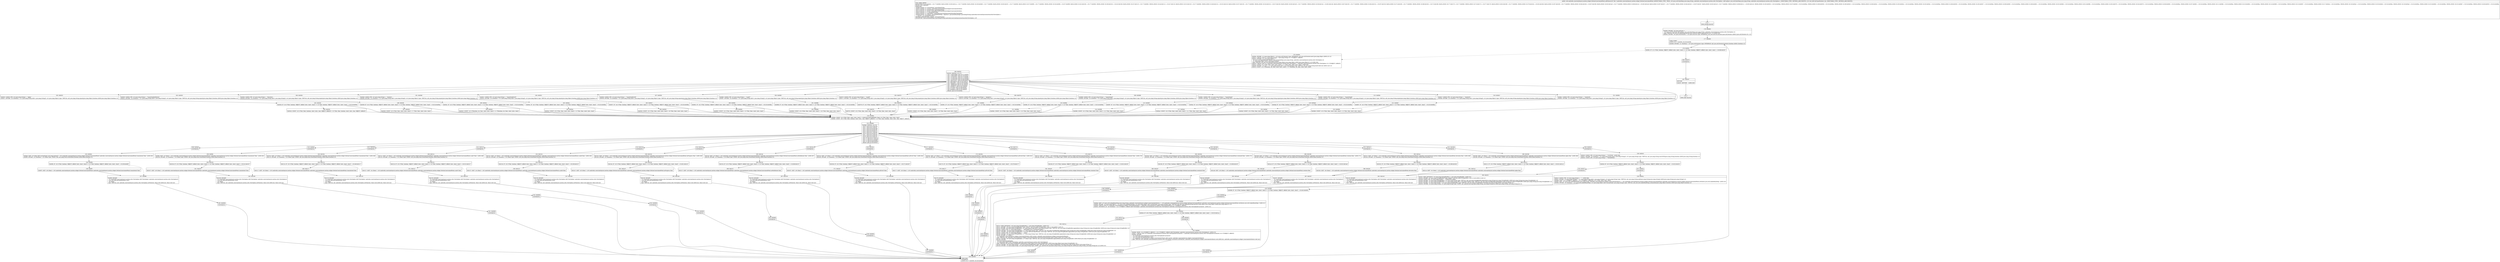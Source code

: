 digraph "CFG forandroidx.constraintlayout.motion.widget.MotionConstrainedPoint.addValues(Ljava\/util\/HashMap;I)V" {
Node_174 [shape=record,label="{174\:\ ?|MTH_ENTER_BLOCK\l}"];
Node_176 [shape=record,label="{176\:\ 0x0000|0x0000: INVOKE  (r0 I:java.util.Set) = \l  (r9 I:java.util.HashMap A[D('splines' java.util.HashMap\<java.lang.String, androidx.constraintlayout.motion.utils.ViewSpline\>)])\l type: VIRTUAL call: java.util.HashMap.keySet():java.util.Set A[MD:():java.util.Set\<K\> (c)] (LINE:259)\l0x0004: INVOKE  (r0 I:java.util.Iterator) = (r0 I:java.util.Set) type: INTERFACE call: java.util.Set.iterator():java.util.Iterator A[MD:():java.util.Iterator\<E\> (c)]\l}"];
Node_177 [shape=record,label="{177\:\ 0x0008|LOOP_START\lLOOP:0: B:177:0x0008\-\>B:329:0x0008\l|0x0008: INVOKE  (r1 I:boolean) = (r0 I:java.util.Iterator) type: INTERFACE call: java.util.Iterator.hasNext():boolean A[MD:():boolean (c)]\l}"];
Node_178 [shape=record,label="{178\:\ 0x000c|0x000c: IF  (r1 I:??[int, boolean, OBJECT, ARRAY, byte, short, char]) == (0 ??[int, boolean, OBJECT, ARRAY, byte, short, char])  \-\> B:308:0x0207 \l}"];
Node_179 [shape=record,label="{179\:\ 0x000e|0x000e: INVOKE  (r1 I:java.lang.Object) = (r0 I:java.util.Iterator) type: INTERFACE call: java.util.Iterator.next():java.lang.Object A[MD:():E (c)]\l0x0012: CHECK_CAST (r1 I:java.lang.String) = (java.lang.String) (r1 I:??[OBJECT, ARRAY]) \l0x0014: INVOKE  (r2 I:java.lang.Object) = \l  (r9 I:java.util.HashMap A[D('splines' java.util.HashMap\<java.lang.String, androidx.constraintlayout.motion.utils.ViewSpline\>)])\l  (r1 I:java.lang.Object A[D('s' java.lang.String)])\l type: VIRTUAL call: java.util.HashMap.get(java.lang.Object):java.lang.Object A[MD:(java.lang.Object):V (c)] (LINE:260)\l0x0018: CHECK_CAST (r2 I:androidx.constraintlayout.motion.utils.ViewSpline) = (androidx.constraintlayout.motion.utils.ViewSpline) (r2 I:??[OBJECT, ARRAY]) \l0x001a: CONST  (r3 I:??[int, float, short, byte, char]) = (\-1 ??[int, float, short, byte, char])  (LINE:264)\l0x001b: INVOKE  (r4 I:int) = (r1 I:java.lang.String A[D('s' java.lang.String)]) type: VIRTUAL call: java.lang.String.hashCode():int A[MD:():int (c)]\l0x001f: CONST  (r5 I:??[boolean, int, float, short, byte, char]) = (1 ??[boolean, int, float, short, byte, char]) \l}"];
Node_180 [shape=record,label="{180\:\ 0x0020|0x0020: SWITCH  (r4 I:??)\l case \-1249320806: goto B:221:0x00b1\l case \-1249320805: goto B:218:0x00a7\l case \-1225497657: goto B:215:0x009c\l case \-1225497656: goto B:212:0x0091\l case \-1225497655: goto B:209:0x0086\l case \-1001078227: goto B:206:0x007b\l case \-908189618: goto B:203:0x0070\l case \-908189617: goto B:200:0x0065\l case \-760884510: goto B:197:0x005b\l case \-760884509: goto B:194:0x0051\l case \-40300674: goto B:191:0x0046\l case \-4379043: goto B:188:0x003b\l case 37232917: goto B:185:0x0030\l case 92909918: goto B:182:0x0025\l default: goto B:224:0x00ba \l}"];
Node_182 [shape=record,label="{182\:\ 0x0025|0x0025: CONST_STR  (r4 I:java.lang.String) =  \"alpha\" \l0x0027: INVOKE  (r4 I:boolean) = (r1 I:java.lang.String A[D('s' java.lang.String)]), (r4 I:java.lang.Object) type: VIRTUAL call: java.lang.String.equals(java.lang.Object):boolean A[MD:(java.lang.Object):boolean (c)]\l}"];
Node_183 [shape=record,label="{183\:\ 0x002b|0x002b: IF  (r4 I:??[int, boolean, OBJECT, ARRAY, byte, short, char]) == (0 ??[int, boolean, OBJECT, ARRAY, byte, short, char])  \-\> B:224:0x00ba \l}"];
Node_184 [shape=record,label="{184\:\ 0x002d|0x002d: CONST  (r3 I:??[int, float, boolean, short, byte, char, OBJECT, ARRAY]) = (0 ??[int, float, boolean, short, byte, char, OBJECT, ARRAY]) \l}"];
Node_185 [shape=record,label="{185\:\ 0x0030|0x0030: CONST_STR  (r4 I:java.lang.String) =  \"transitionPathRotate\" \l0x0032: INVOKE  (r4 I:boolean) = (r1 I:java.lang.String A[D('s' java.lang.String)]), (r4 I:java.lang.Object) type: VIRTUAL call: java.lang.String.equals(java.lang.Object):boolean A[MD:(java.lang.Object):boolean (c)]\l}"];
Node_186 [shape=record,label="{186\:\ 0x0036|0x0036: IF  (r4 I:??[int, boolean, OBJECT, ARRAY, byte, short, char]) == (0 ??[int, boolean, OBJECT, ARRAY, byte, short, char])  \-\> B:224:0x00ba \l}"];
Node_187 [shape=record,label="{187\:\ 0x0038|0x0038: CONST  (r3 I:??[int, float, short, byte, char]) = (7 ??[int, float, short, byte, char]) \l}"];
Node_188 [shape=record,label="{188\:\ 0x003b|0x003b: CONST_STR  (r4 I:java.lang.String) =  \"elevation\" \l0x003d: INVOKE  (r4 I:boolean) = (r1 I:java.lang.String A[D('s' java.lang.String)]), (r4 I:java.lang.Object) type: VIRTUAL call: java.lang.String.equals(java.lang.Object):boolean A[MD:(java.lang.Object):boolean (c)]\l}"];
Node_189 [shape=record,label="{189\:\ 0x0041|0x0041: IF  (r4 I:??[int, boolean, OBJECT, ARRAY, byte, short, char]) == (0 ??[int, boolean, OBJECT, ARRAY, byte, short, char])  \-\> B:224:0x00ba \l}"];
Node_190 [shape=record,label="{190\:\ 0x0043|0x0043: CONST  (r3 I:??[boolean, int, float, short, byte, char]) = (1 ??[boolean, int, float, short, byte, char]) \l}"];
Node_191 [shape=record,label="{191\:\ 0x0046|0x0046: CONST_STR  (r4 I:java.lang.String) =  \"rotation\" \l0x0048: INVOKE  (r4 I:boolean) = (r1 I:java.lang.String A[D('s' java.lang.String)]), (r4 I:java.lang.Object) type: VIRTUAL call: java.lang.String.equals(java.lang.Object):boolean A[MD:(java.lang.Object):boolean (c)]\l}"];
Node_192 [shape=record,label="{192\:\ 0x004c|0x004c: IF  (r4 I:??[int, boolean, OBJECT, ARRAY, byte, short, char]) == (0 ??[int, boolean, OBJECT, ARRAY, byte, short, char])  \-\> B:224:0x00ba \l}"];
Node_193 [shape=record,label="{193\:\ 0x004e|0x004e: CONST  (r3 I:??[int, float, short, byte, char]) = (2 ??[int, float, short, byte, char]) \l}"];
Node_194 [shape=record,label="{194\:\ 0x0051|0x0051: CONST_STR  (r4 I:java.lang.String) =  \"transformPivotY\" \l0x0053: INVOKE  (r4 I:boolean) = (r1 I:java.lang.String A[D('s' java.lang.String)]), (r4 I:java.lang.Object) type: VIRTUAL call: java.lang.String.equals(java.lang.Object):boolean A[MD:(java.lang.Object):boolean (c)]\l}"];
Node_195 [shape=record,label="{195\:\ 0x0057|0x0057: IF  (r4 I:??[int, boolean, OBJECT, ARRAY, byte, short, char]) == (0 ??[int, boolean, OBJECT, ARRAY, byte, short, char])  \-\> B:224:0x00ba \l}"];
Node_196 [shape=record,label="{196\:\ 0x0059|0x0059: CONST  (r3 I:??[int, float, short, byte, char]) = (6 ??[int, float, short, byte, char]) \l}"];
Node_197 [shape=record,label="{197\:\ 0x005b|0x005b: CONST_STR  (r4 I:java.lang.String) =  \"transformPivotX\" \l0x005d: INVOKE  (r4 I:boolean) = (r1 I:java.lang.String A[D('s' java.lang.String)]), (r4 I:java.lang.Object) type: VIRTUAL call: java.lang.String.equals(java.lang.Object):boolean A[MD:(java.lang.Object):boolean (c)]\l}"];
Node_198 [shape=record,label="{198\:\ 0x0061|0x0061: IF  (r4 I:??[int, boolean, OBJECT, ARRAY, byte, short, char]) == (0 ??[int, boolean, OBJECT, ARRAY, byte, short, char])  \-\> B:224:0x00ba \l}"];
Node_199 [shape=record,label="{199\:\ 0x0063|0x0063: CONST  (r3 I:??[int, float, short, byte, char]) = (5 ??[int, float, short, byte, char]) \l}"];
Node_200 [shape=record,label="{200\:\ 0x0065|0x0065: CONST_STR  (r4 I:java.lang.String) =  \"scaleY\" \l0x0067: INVOKE  (r4 I:boolean) = (r1 I:java.lang.String A[D('s' java.lang.String)]), (r4 I:java.lang.Object) type: VIRTUAL call: java.lang.String.equals(java.lang.Object):boolean A[MD:(java.lang.Object):boolean (c)]\l}"];
Node_201 [shape=record,label="{201\:\ 0x006b|0x006b: IF  (r4 I:??[int, boolean, OBJECT, ARRAY, byte, short, char]) == (0 ??[int, boolean, OBJECT, ARRAY, byte, short, char])  \-\> B:224:0x00ba \l}"];
Node_202 [shape=record,label="{202\:\ 0x006d|0x006d: CONST  (r3 I:??[int, float, short, byte, char]) = (10 ??[int, float, short, byte, char]) \l}"];
Node_203 [shape=record,label="{203\:\ 0x0070|0x0070: CONST_STR  (r4 I:java.lang.String) =  \"scaleX\" \l0x0072: INVOKE  (r4 I:boolean) = (r1 I:java.lang.String A[D('s' java.lang.String)]), (r4 I:java.lang.Object) type: VIRTUAL call: java.lang.String.equals(java.lang.Object):boolean A[MD:(java.lang.Object):boolean (c)]\l}"];
Node_204 [shape=record,label="{204\:\ 0x0076|0x0076: IF  (r4 I:??[int, boolean, OBJECT, ARRAY, byte, short, char]) == (0 ??[int, boolean, OBJECT, ARRAY, byte, short, char])  \-\> B:224:0x00ba \l}"];
Node_205 [shape=record,label="{205\:\ 0x0078|0x0078: CONST  (r3 I:??[int, float, short, byte, char]) = (9 ??[int, float, short, byte, char]) \l}"];
Node_206 [shape=record,label="{206\:\ 0x007b|0x007b: CONST_STR  (r4 I:java.lang.String) =  \"progress\" \l0x007d: INVOKE  (r4 I:boolean) = (r1 I:java.lang.String A[D('s' java.lang.String)]), (r4 I:java.lang.Object) type: VIRTUAL call: java.lang.String.equals(java.lang.Object):boolean A[MD:(java.lang.Object):boolean (c)]\l}"];
Node_207 [shape=record,label="{207\:\ 0x0081|0x0081: IF  (r4 I:??[int, boolean, OBJECT, ARRAY, byte, short, char]) == (0 ??[int, boolean, OBJECT, ARRAY, byte, short, char])  \-\> B:224:0x00ba \l}"];
Node_208 [shape=record,label="{208\:\ 0x0083|0x0083: CONST  (r3 I:??[int, float, short, byte, char]) = (8 ??[int, float, short, byte, char]) \l}"];
Node_209 [shape=record,label="{209\:\ 0x0086|0x0086: CONST_STR  (r4 I:java.lang.String) =  \"translationZ\" \l0x0088: INVOKE  (r4 I:boolean) = (r1 I:java.lang.String A[D('s' java.lang.String)]), (r4 I:java.lang.Object) type: VIRTUAL call: java.lang.String.equals(java.lang.Object):boolean A[MD:(java.lang.Object):boolean (c)]\l}"];
Node_210 [shape=record,label="{210\:\ 0x008c|0x008c: IF  (r4 I:??[int, boolean, OBJECT, ARRAY, byte, short, char]) == (0 ??[int, boolean, OBJECT, ARRAY, byte, short, char])  \-\> B:224:0x00ba \l}"];
Node_211 [shape=record,label="{211\:\ 0x008e|0x008e: CONST  (r3 I:??[int, float, short, byte, char]) = (13 ??[int, float, short, byte, char]) \l}"];
Node_212 [shape=record,label="{212\:\ 0x0091|0x0091: CONST_STR  (r4 I:java.lang.String) =  \"translationY\" \l0x0093: INVOKE  (r4 I:boolean) = (r1 I:java.lang.String A[D('s' java.lang.String)]), (r4 I:java.lang.Object) type: VIRTUAL call: java.lang.String.equals(java.lang.Object):boolean A[MD:(java.lang.Object):boolean (c)]\l}"];
Node_213 [shape=record,label="{213\:\ 0x0097|0x0097: IF  (r4 I:??[int, boolean, OBJECT, ARRAY, byte, short, char]) == (0 ??[int, boolean, OBJECT, ARRAY, byte, short, char])  \-\> B:224:0x00ba \l}"];
Node_214 [shape=record,label="{214\:\ 0x0099|0x0099: CONST  (r3 I:??[int, float, short, byte, char]) = (12 ??[int, float, short, byte, char]) \l}"];
Node_215 [shape=record,label="{215\:\ 0x009c|0x009c: CONST_STR  (r4 I:java.lang.String) =  \"translationX\" \l0x009e: INVOKE  (r4 I:boolean) = (r1 I:java.lang.String A[D('s' java.lang.String)]), (r4 I:java.lang.Object) type: VIRTUAL call: java.lang.String.equals(java.lang.Object):boolean A[MD:(java.lang.Object):boolean (c)]\l}"];
Node_216 [shape=record,label="{216\:\ 0x00a2|0x00a2: IF  (r4 I:??[int, boolean, OBJECT, ARRAY, byte, short, char]) == (0 ??[int, boolean, OBJECT, ARRAY, byte, short, char])  \-\> B:224:0x00ba \l}"];
Node_217 [shape=record,label="{217\:\ 0x00a4|0x00a4: CONST  (r3 I:??[int, float, short, byte, char]) = (11 ??[int, float, short, byte, char]) \l}"];
Node_218 [shape=record,label="{218\:\ 0x00a7|0x00a7: CONST_STR  (r4 I:java.lang.String) =  \"rotationY\" \l0x00a9: INVOKE  (r4 I:boolean) = (r1 I:java.lang.String A[D('s' java.lang.String)]), (r4 I:java.lang.Object) type: VIRTUAL call: java.lang.String.equals(java.lang.Object):boolean A[MD:(java.lang.Object):boolean (c)]\l}"];
Node_219 [shape=record,label="{219\:\ 0x00ad|0x00ad: IF  (r4 I:??[int, boolean, OBJECT, ARRAY, byte, short, char]) == (0 ??[int, boolean, OBJECT, ARRAY, byte, short, char])  \-\> B:224:0x00ba \l}"];
Node_220 [shape=record,label="{220\:\ 0x00af|0x00af: CONST  (r3 I:??[int, float, short, byte, char]) = (4 ??[int, float, short, byte, char]) \l}"];
Node_221 [shape=record,label="{221\:\ 0x00b1|0x00b1: CONST_STR  (r4 I:java.lang.String) =  \"rotationX\" \l0x00b3: INVOKE  (r4 I:boolean) = (r1 I:java.lang.String A[D('s' java.lang.String)]), (r4 I:java.lang.Object) type: VIRTUAL call: java.lang.String.equals(java.lang.Object):boolean A[MD:(java.lang.Object):boolean (c)]\l}"];
Node_222 [shape=record,label="{222\:\ 0x00b7|0x00b7: IF  (r4 I:??[int, boolean, OBJECT, ARRAY, byte, short, char]) == (0 ??[int, boolean, OBJECT, ARRAY, byte, short, char])  \-\> B:224:0x00ba \l}"];
Node_223 [shape=record,label="{223\:\ 0x00b9|0x00b9: CONST  (r3 I:??[int, float, short, byte, char]) = (3 ??[int, float, short, byte, char]) \l}"];
Node_224 [shape=record,label="{224\:\ 0x00ba|0x00ba: CONST  (r4 I:??[int, float, short, byte, char]) = (1065353216(0x3f800000, float:1.0) ??[int, float, short, byte, char]) \l0x00bc: CONST  (r6 I:??[int, float, boolean, short, byte, char, OBJECT, ARRAY]) = (0 ??[int, float, boolean, short, byte, char, OBJECT, ARRAY]) \l}"];
Node_225 [shape=record,label="{225\:\ 0x00bd|0x00bd: SWITCH  (r3 I:??)\l case 0: goto B:322:0x01bb\l case 1: goto B:321:0x01ac\l case 2: goto B:320:0x019d\l case 3: goto B:319:0x018e\l case 4: goto B:318:0x017e\l case 5: goto B:317:0x016e\l case 6: goto B:316:0x015e\l case 7: goto B:315:0x014e\l case 8: goto B:314:0x013e\l case 9: goto B:313:0x012e\l case 10: goto B:312:0x011e\l case 11: goto B:311:0x010e\l case 12: goto B:310:0x00fe\l case 13: goto B:309:0x00ee\l default: goto B:328:0x00c0 \l}"];
Node_309 [shape=record,label="{309\:\ 0x00ee|SYNTHETIC\l}"];
Node_233 [shape=record,label="{233\:\ 0x00ee|0x00ee: IGET  (r3 I:float A[D('customName' java.lang.String)]) = (r8 I:androidx.constraintlayout.motion.widget.MotionConstrainedPoint) androidx.constraintlayout.motion.widget.MotionConstrainedPoint.translationZ float  (LINE:305)\l0x00f0: INVOKE  (r3 I:boolean) = (r3 I:float) type: STATIC call: java.lang.Float.isNaN(float):boolean A[MD:(float):boolean (c)]\l}"];
Node_234 [shape=record,label="{234\:\ 0x00f4|0x00f4: IF  (r3 I:??[int, boolean, OBJECT, ARRAY, byte, short, char]) == (0 ??[int, boolean, OBJECT, ARRAY, byte, short, char])  \-\> B:236:0x00f7 \l}"];
Node_236 [shape=record,label="{236\:\ 0x00f7|0x00f7: IGET  (r6 I:float) = (r8 I:androidx.constraintlayout.motion.widget.MotionConstrainedPoint) androidx.constraintlayout.motion.widget.MotionConstrainedPoint.translationZ float \l}"];
Node_237 [shape=record,label="{237\:\ 0x00f9|0x00f9: INVOKE  \l  (r2 I:androidx.constraintlayout.motion.utils.ViewSpline A[D('ViewSpline' androidx.constraintlayout.motion.utils.ViewSpline)])\l  (r10 I:int A[D('mFramePosition' int)])\l  (r6 I:float)\l type: VIRTUAL call: androidx.constraintlayout.motion.utils.ViewSpline.setPoint(int, float):void A[MD:(int, float):void (m)]\l}"];
Node_330 [shape=record,label="{330\:\ 0x0008|SYNTHETIC\l}"];
Node_329 [shape=record,label="{329\:\ 0x0008|LOOP_END\lSYNTHETIC\lLOOP:0: B:177:0x0008\-\>B:329:0x0008\l}"];
Node_310 [shape=record,label="{310\:\ 0x00fe|SYNTHETIC\l}"];
Node_238 [shape=record,label="{238\:\ 0x00fe|0x00fe: IGET  (r3 I:float) = (r8 I:androidx.constraintlayout.motion.widget.MotionConstrainedPoint) androidx.constraintlayout.motion.widget.MotionConstrainedPoint.translationY float  (LINE:302)\l0x0100: INVOKE  (r3 I:boolean) = (r3 I:float) type: STATIC call: java.lang.Float.isNaN(float):boolean A[MD:(float):boolean (c)]\l}"];
Node_239 [shape=record,label="{239\:\ 0x0104|0x0104: IF  (r3 I:??[int, boolean, OBJECT, ARRAY, byte, short, char]) == (0 ??[int, boolean, OBJECT, ARRAY, byte, short, char])  \-\> B:241:0x0107 \l}"];
Node_241 [shape=record,label="{241\:\ 0x0107|0x0107: IGET  (r6 I:float) = (r8 I:androidx.constraintlayout.motion.widget.MotionConstrainedPoint) androidx.constraintlayout.motion.widget.MotionConstrainedPoint.translationY float \l}"];
Node_242 [shape=record,label="{242\:\ 0x0109|0x0109: INVOKE  \l  (r2 I:androidx.constraintlayout.motion.utils.ViewSpline A[D('ViewSpline' androidx.constraintlayout.motion.utils.ViewSpline)])\l  (r10 I:int A[D('mFramePosition' int)])\l  (r6 I:float)\l type: VIRTUAL call: androidx.constraintlayout.motion.utils.ViewSpline.setPoint(int, float):void A[MD:(int, float):void (m)]\l}"];
Node_331 [shape=record,label="{331\:\ 0x0008|SYNTHETIC\l}"];
Node_311 [shape=record,label="{311\:\ 0x010e|SYNTHETIC\l}"];
Node_243 [shape=record,label="{243\:\ 0x010e|0x010e: IGET  (r3 I:float) = (r8 I:androidx.constraintlayout.motion.widget.MotionConstrainedPoint) androidx.constraintlayout.motion.widget.MotionConstrainedPoint.translationX float  (LINE:299)\l0x0110: INVOKE  (r3 I:boolean) = (r3 I:float) type: STATIC call: java.lang.Float.isNaN(float):boolean A[MD:(float):boolean (c)]\l}"];
Node_244 [shape=record,label="{244\:\ 0x0114|0x0114: IF  (r3 I:??[int, boolean, OBJECT, ARRAY, byte, short, char]) == (0 ??[int, boolean, OBJECT, ARRAY, byte, short, char])  \-\> B:246:0x0117 \l}"];
Node_246 [shape=record,label="{246\:\ 0x0117|0x0117: IGET  (r6 I:float) = (r8 I:androidx.constraintlayout.motion.widget.MotionConstrainedPoint) androidx.constraintlayout.motion.widget.MotionConstrainedPoint.translationX float \l}"];
Node_247 [shape=record,label="{247\:\ 0x0119|0x0119: INVOKE  \l  (r2 I:androidx.constraintlayout.motion.utils.ViewSpline A[D('ViewSpline' androidx.constraintlayout.motion.utils.ViewSpline)])\l  (r10 I:int A[D('mFramePosition' int)])\l  (r6 I:float)\l type: VIRTUAL call: androidx.constraintlayout.motion.utils.ViewSpline.setPoint(int, float):void A[MD:(int, float):void (m)]\l}"];
Node_332 [shape=record,label="{332\:\ 0x0008|SYNTHETIC\l}"];
Node_312 [shape=record,label="{312\:\ 0x011e|SYNTHETIC\l}"];
Node_248 [shape=record,label="{248\:\ 0x011e|0x011e: IGET  (r3 I:float) = (r8 I:androidx.constraintlayout.motion.widget.MotionConstrainedPoint) androidx.constraintlayout.motion.widget.MotionConstrainedPoint.scaleY float  (LINE:296)\l0x0120: INVOKE  (r3 I:boolean) = (r3 I:float) type: STATIC call: java.lang.Float.isNaN(float):boolean A[MD:(float):boolean (c)]\l}"];
Node_249 [shape=record,label="{249\:\ 0x0124|0x0124: IF  (r3 I:??[int, boolean, OBJECT, ARRAY, byte, short, char]) == (0 ??[int, boolean, OBJECT, ARRAY, byte, short, char])  \-\> B:251:0x0127 \l}"];
Node_251 [shape=record,label="{251\:\ 0x0127|0x0127: IGET  (r4 I:float) = (r8 I:androidx.constraintlayout.motion.widget.MotionConstrainedPoint) androidx.constraintlayout.motion.widget.MotionConstrainedPoint.scaleY float \l}"];
Node_252 [shape=record,label="{252\:\ 0x0129|0x0129: INVOKE  \l  (r2 I:androidx.constraintlayout.motion.utils.ViewSpline A[D('ViewSpline' androidx.constraintlayout.motion.utils.ViewSpline)])\l  (r10 I:int A[D('mFramePosition' int)])\l  (r4 I:float)\l type: VIRTUAL call: androidx.constraintlayout.motion.utils.ViewSpline.setPoint(int, float):void A[MD:(int, float):void (m)]\l}"];
Node_333 [shape=record,label="{333\:\ 0x0008|SYNTHETIC\l}"];
Node_313 [shape=record,label="{313\:\ 0x012e|SYNTHETIC\l}"];
Node_253 [shape=record,label="{253\:\ 0x012e|0x012e: IGET  (r3 I:float) = (r8 I:androidx.constraintlayout.motion.widget.MotionConstrainedPoint) androidx.constraintlayout.motion.widget.MotionConstrainedPoint.scaleX float  (LINE:293)\l0x0130: INVOKE  (r3 I:boolean) = (r3 I:float) type: STATIC call: java.lang.Float.isNaN(float):boolean A[MD:(float):boolean (c)]\l}"];
Node_254 [shape=record,label="{254\:\ 0x0134|0x0134: IF  (r3 I:??[int, boolean, OBJECT, ARRAY, byte, short, char]) == (0 ??[int, boolean, OBJECT, ARRAY, byte, short, char])  \-\> B:256:0x0137 \l}"];
Node_256 [shape=record,label="{256\:\ 0x0137|0x0137: IGET  (r4 I:float) = (r8 I:androidx.constraintlayout.motion.widget.MotionConstrainedPoint) androidx.constraintlayout.motion.widget.MotionConstrainedPoint.scaleX float \l}"];
Node_257 [shape=record,label="{257\:\ 0x0139|0x0139: INVOKE  \l  (r2 I:androidx.constraintlayout.motion.utils.ViewSpline A[D('ViewSpline' androidx.constraintlayout.motion.utils.ViewSpline)])\l  (r10 I:int A[D('mFramePosition' int)])\l  (r4 I:float)\l type: VIRTUAL call: androidx.constraintlayout.motion.utils.ViewSpline.setPoint(int, float):void A[MD:(int, float):void (m)]\l}"];
Node_334 [shape=record,label="{334\:\ 0x0008|SYNTHETIC\l}"];
Node_314 [shape=record,label="{314\:\ 0x013e|SYNTHETIC\l}"];
Node_258 [shape=record,label="{258\:\ 0x013e|0x013e: IGET  (r3 I:float) = (r8 I:androidx.constraintlayout.motion.widget.MotionConstrainedPoint) androidx.constraintlayout.motion.widget.MotionConstrainedPoint.mProgress float  (LINE:290)\l0x0140: INVOKE  (r3 I:boolean) = (r3 I:float) type: STATIC call: java.lang.Float.isNaN(float):boolean A[MD:(float):boolean (c)]\l}"];
Node_259 [shape=record,label="{259\:\ 0x0144|0x0144: IF  (r3 I:??[int, boolean, OBJECT, ARRAY, byte, short, char]) == (0 ??[int, boolean, OBJECT, ARRAY, byte, short, char])  \-\> B:261:0x0147 \l}"];
Node_261 [shape=record,label="{261\:\ 0x0147|0x0147: IGET  (r6 I:float) = (r8 I:androidx.constraintlayout.motion.widget.MotionConstrainedPoint) androidx.constraintlayout.motion.widget.MotionConstrainedPoint.mProgress float \l}"];
Node_262 [shape=record,label="{262\:\ 0x0149|0x0149: INVOKE  \l  (r2 I:androidx.constraintlayout.motion.utils.ViewSpline A[D('ViewSpline' androidx.constraintlayout.motion.utils.ViewSpline)])\l  (r10 I:int A[D('mFramePosition' int)])\l  (r6 I:float)\l type: VIRTUAL call: androidx.constraintlayout.motion.utils.ViewSpline.setPoint(int, float):void A[MD:(int, float):void (m)]\l}"];
Node_335 [shape=record,label="{335\:\ 0x0008|SYNTHETIC\l}"];
Node_315 [shape=record,label="{315\:\ 0x014e|SYNTHETIC\l}"];
Node_263 [shape=record,label="{263\:\ 0x014e|0x014e: IGET  (r3 I:float) = (r8 I:androidx.constraintlayout.motion.widget.MotionConstrainedPoint) androidx.constraintlayout.motion.widget.MotionConstrainedPoint.mPathRotate float  (LINE:287)\l0x0150: INVOKE  (r3 I:boolean) = (r3 I:float) type: STATIC call: java.lang.Float.isNaN(float):boolean A[MD:(float):boolean (c)]\l}"];
Node_264 [shape=record,label="{264\:\ 0x0154|0x0154: IF  (r3 I:??[int, boolean, OBJECT, ARRAY, byte, short, char]) == (0 ??[int, boolean, OBJECT, ARRAY, byte, short, char])  \-\> B:266:0x0157 \l}"];
Node_266 [shape=record,label="{266\:\ 0x0157|0x0157: IGET  (r6 I:float) = (r8 I:androidx.constraintlayout.motion.widget.MotionConstrainedPoint) androidx.constraintlayout.motion.widget.MotionConstrainedPoint.mPathRotate float \l}"];
Node_267 [shape=record,label="{267\:\ 0x0159|0x0159: INVOKE  \l  (r2 I:androidx.constraintlayout.motion.utils.ViewSpline A[D('ViewSpline' androidx.constraintlayout.motion.utils.ViewSpline)])\l  (r10 I:int A[D('mFramePosition' int)])\l  (r6 I:float)\l type: VIRTUAL call: androidx.constraintlayout.motion.utils.ViewSpline.setPoint(int, float):void A[MD:(int, float):void (m)]\l}"];
Node_336 [shape=record,label="{336\:\ 0x0008|SYNTHETIC\l}"];
Node_316 [shape=record,label="{316\:\ 0x015e|SYNTHETIC\l}"];
Node_268 [shape=record,label="{268\:\ 0x015e|0x015e: IGET  (r3 I:float) = (r8 I:androidx.constraintlayout.motion.widget.MotionConstrainedPoint) androidx.constraintlayout.motion.widget.MotionConstrainedPoint.mPivotY float  (LINE:284)\l0x0160: INVOKE  (r3 I:boolean) = (r3 I:float) type: STATIC call: java.lang.Float.isNaN(float):boolean A[MD:(float):boolean (c)]\l}"];
Node_269 [shape=record,label="{269\:\ 0x0164|0x0164: IF  (r3 I:??[int, boolean, OBJECT, ARRAY, byte, short, char]) == (0 ??[int, boolean, OBJECT, ARRAY, byte, short, char])  \-\> B:271:0x0167 \l}"];
Node_271 [shape=record,label="{271\:\ 0x0167|0x0167: IGET  (r6 I:float) = (r8 I:androidx.constraintlayout.motion.widget.MotionConstrainedPoint) androidx.constraintlayout.motion.widget.MotionConstrainedPoint.mPivotY float \l}"];
Node_272 [shape=record,label="{272\:\ 0x0169|0x0169: INVOKE  \l  (r2 I:androidx.constraintlayout.motion.utils.ViewSpline A[D('ViewSpline' androidx.constraintlayout.motion.utils.ViewSpline)])\l  (r10 I:int A[D('mFramePosition' int)])\l  (r6 I:float)\l type: VIRTUAL call: androidx.constraintlayout.motion.utils.ViewSpline.setPoint(int, float):void A[MD:(int, float):void (m)]\l}"];
Node_337 [shape=record,label="{337\:\ 0x0008|SYNTHETIC\l}"];
Node_317 [shape=record,label="{317\:\ 0x016e|SYNTHETIC\l}"];
Node_273 [shape=record,label="{273\:\ 0x016e|0x016e: IGET  (r3 I:float) = (r8 I:androidx.constraintlayout.motion.widget.MotionConstrainedPoint) androidx.constraintlayout.motion.widget.MotionConstrainedPoint.mPivotX float  (LINE:281)\l0x0170: INVOKE  (r3 I:boolean) = (r3 I:float) type: STATIC call: java.lang.Float.isNaN(float):boolean A[MD:(float):boolean (c)]\l}"];
Node_274 [shape=record,label="{274\:\ 0x0174|0x0174: IF  (r3 I:??[int, boolean, OBJECT, ARRAY, byte, short, char]) == (0 ??[int, boolean, OBJECT, ARRAY, byte, short, char])  \-\> B:276:0x0177 \l}"];
Node_276 [shape=record,label="{276\:\ 0x0177|0x0177: IGET  (r6 I:float) = (r8 I:androidx.constraintlayout.motion.widget.MotionConstrainedPoint) androidx.constraintlayout.motion.widget.MotionConstrainedPoint.mPivotX float \l}"];
Node_277 [shape=record,label="{277\:\ 0x0179|0x0179: INVOKE  \l  (r2 I:androidx.constraintlayout.motion.utils.ViewSpline A[D('ViewSpline' androidx.constraintlayout.motion.utils.ViewSpline)])\l  (r10 I:int A[D('mFramePosition' int)])\l  (r6 I:float)\l type: VIRTUAL call: androidx.constraintlayout.motion.utils.ViewSpline.setPoint(int, float):void A[MD:(int, float):void (m)]\l}"];
Node_338 [shape=record,label="{338\:\ 0x0008|SYNTHETIC\l}"];
Node_318 [shape=record,label="{318\:\ 0x017e|SYNTHETIC\l}"];
Node_278 [shape=record,label="{278\:\ 0x017e|0x017e: IGET  (r3 I:float) = (r8 I:androidx.constraintlayout.motion.widget.MotionConstrainedPoint) androidx.constraintlayout.motion.widget.MotionConstrainedPoint.rotationY float  (LINE:278)\l0x0180: INVOKE  (r3 I:boolean) = (r3 I:float) type: STATIC call: java.lang.Float.isNaN(float):boolean A[MD:(float):boolean (c)]\l}"];
Node_279 [shape=record,label="{279\:\ 0x0184|0x0184: IF  (r3 I:??[int, boolean, OBJECT, ARRAY, byte, short, char]) == (0 ??[int, boolean, OBJECT, ARRAY, byte, short, char])  \-\> B:281:0x0187 \l}"];
Node_281 [shape=record,label="{281\:\ 0x0187|0x0187: IGET  (r6 I:float) = (r8 I:androidx.constraintlayout.motion.widget.MotionConstrainedPoint) androidx.constraintlayout.motion.widget.MotionConstrainedPoint.rotationY float \l}"];
Node_282 [shape=record,label="{282\:\ 0x0189|0x0189: INVOKE  \l  (r2 I:androidx.constraintlayout.motion.utils.ViewSpline A[D('ViewSpline' androidx.constraintlayout.motion.utils.ViewSpline)])\l  (r10 I:int A[D('mFramePosition' int)])\l  (r6 I:float)\l type: VIRTUAL call: androidx.constraintlayout.motion.utils.ViewSpline.setPoint(int, float):void A[MD:(int, float):void (m)]\l}"];
Node_339 [shape=record,label="{339\:\ 0x0008|SYNTHETIC\l}"];
Node_319 [shape=record,label="{319\:\ 0x018e|SYNTHETIC\l}"];
Node_283 [shape=record,label="{283\:\ 0x018e|0x018e: IGET  (r3 I:float) = (r8 I:androidx.constraintlayout.motion.widget.MotionConstrainedPoint) androidx.constraintlayout.motion.widget.MotionConstrainedPoint.rotationX float  (LINE:275)\l0x0190: INVOKE  (r3 I:boolean) = (r3 I:float) type: STATIC call: java.lang.Float.isNaN(float):boolean A[MD:(float):boolean (c)]\l}"];
Node_284 [shape=record,label="{284\:\ 0x0194|0x0194: IF  (r3 I:??[int, boolean, OBJECT, ARRAY, byte, short, char]) == (0 ??[int, boolean, OBJECT, ARRAY, byte, short, char])  \-\> B:286:0x0197 \l}"];
Node_286 [shape=record,label="{286\:\ 0x0197|0x0197: IGET  (r6 I:float) = (r8 I:androidx.constraintlayout.motion.widget.MotionConstrainedPoint) androidx.constraintlayout.motion.widget.MotionConstrainedPoint.rotationX float \l}"];
Node_287 [shape=record,label="{287\:\ 0x0199|0x0199: INVOKE  \l  (r2 I:androidx.constraintlayout.motion.utils.ViewSpline A[D('ViewSpline' androidx.constraintlayout.motion.utils.ViewSpline)])\l  (r10 I:int A[D('mFramePosition' int)])\l  (r6 I:float)\l type: VIRTUAL call: androidx.constraintlayout.motion.utils.ViewSpline.setPoint(int, float):void A[MD:(int, float):void (m)]\l}"];
Node_340 [shape=record,label="{340\:\ 0x0008|SYNTHETIC\l}"];
Node_320 [shape=record,label="{320\:\ 0x019d|SYNTHETIC\l}"];
Node_288 [shape=record,label="{288\:\ 0x019d|0x019d: IGET  (r3 I:float) = (r8 I:androidx.constraintlayout.motion.widget.MotionConstrainedPoint) androidx.constraintlayout.motion.widget.MotionConstrainedPoint.rotation float  (LINE:272)\l0x019f: INVOKE  (r3 I:boolean) = (r3 I:float) type: STATIC call: java.lang.Float.isNaN(float):boolean A[MD:(float):boolean (c)]\l}"];
Node_289 [shape=record,label="{289\:\ 0x01a3|0x01a3: IF  (r3 I:??[int, boolean, OBJECT, ARRAY, byte, short, char]) == (0 ??[int, boolean, OBJECT, ARRAY, byte, short, char])  \-\> B:291:0x01a6 \l}"];
Node_291 [shape=record,label="{291\:\ 0x01a6|0x01a6: IGET  (r6 I:float) = (r8 I:androidx.constraintlayout.motion.widget.MotionConstrainedPoint) androidx.constraintlayout.motion.widget.MotionConstrainedPoint.rotation float \l}"];
Node_292 [shape=record,label="{292\:\ 0x01a8|0x01a8: INVOKE  \l  (r2 I:androidx.constraintlayout.motion.utils.ViewSpline A[D('ViewSpline' androidx.constraintlayout.motion.utils.ViewSpline)])\l  (r10 I:int A[D('mFramePosition' int)])\l  (r6 I:float)\l type: VIRTUAL call: androidx.constraintlayout.motion.utils.ViewSpline.setPoint(int, float):void A[MD:(int, float):void (m)]\l}"];
Node_341 [shape=record,label="{341\:\ 0x0008|SYNTHETIC\l}"];
Node_321 [shape=record,label="{321\:\ 0x01ac|SYNTHETIC\l}"];
Node_293 [shape=record,label="{293\:\ 0x01ac|0x01ac: IGET  (r3 I:float) = (r8 I:androidx.constraintlayout.motion.widget.MotionConstrainedPoint) androidx.constraintlayout.motion.widget.MotionConstrainedPoint.elevation float  (LINE:269)\l0x01ae: INVOKE  (r3 I:boolean) = (r3 I:float) type: STATIC call: java.lang.Float.isNaN(float):boolean A[MD:(float):boolean (c)]\l}"];
Node_294 [shape=record,label="{294\:\ 0x01b2|0x01b2: IF  (r3 I:??[int, boolean, OBJECT, ARRAY, byte, short, char]) == (0 ??[int, boolean, OBJECT, ARRAY, byte, short, char])  \-\> B:296:0x01b5 \l}"];
Node_296 [shape=record,label="{296\:\ 0x01b5|0x01b5: IGET  (r6 I:float) = (r8 I:androidx.constraintlayout.motion.widget.MotionConstrainedPoint) androidx.constraintlayout.motion.widget.MotionConstrainedPoint.elevation float \l}"];
Node_297 [shape=record,label="{297\:\ 0x01b7|0x01b7: INVOKE  \l  (r2 I:androidx.constraintlayout.motion.utils.ViewSpline A[D('ViewSpline' androidx.constraintlayout.motion.utils.ViewSpline)])\l  (r10 I:int A[D('mFramePosition' int)])\l  (r6 I:float)\l type: VIRTUAL call: androidx.constraintlayout.motion.utils.ViewSpline.setPoint(int, float):void A[MD:(int, float):void (m)]\l}"];
Node_342 [shape=record,label="{342\:\ 0x0008|SYNTHETIC\l}"];
Node_322 [shape=record,label="{322\:\ 0x01bb|SYNTHETIC\l}"];
Node_298 [shape=record,label="{298\:\ 0x01bb|0x01bb: IGET  (r3 I:float) = (r8 I:androidx.constraintlayout.motion.widget.MotionConstrainedPoint) androidx.constraintlayout.motion.widget.MotionConstrainedPoint.alpha float  (LINE:266)\l0x01bd: INVOKE  (r3 I:boolean) = (r3 I:float) type: STATIC call: java.lang.Float.isNaN(float):boolean A[MD:(float):boolean (c)]\l}"];
Node_299 [shape=record,label="{299\:\ 0x01c1|0x01c1: IF  (r3 I:??[int, boolean, OBJECT, ARRAY, byte, short, char]) == (0 ??[int, boolean, OBJECT, ARRAY, byte, short, char])  \-\> B:301:0x01c4 \l}"];
Node_301 [shape=record,label="{301\:\ 0x01c4|0x01c4: IGET  (r4 I:float) = (r8 I:androidx.constraintlayout.motion.widget.MotionConstrainedPoint) androidx.constraintlayout.motion.widget.MotionConstrainedPoint.alpha float \l}"];
Node_302 [shape=record,label="{302\:\ 0x01c6|0x01c6: INVOKE  \l  (r2 I:androidx.constraintlayout.motion.utils.ViewSpline A[D('ViewSpline' androidx.constraintlayout.motion.utils.ViewSpline)])\l  (r10 I:int A[D('mFramePosition' int)])\l  (r4 I:float)\l type: VIRTUAL call: androidx.constraintlayout.motion.utils.ViewSpline.setPoint(int, float):void A[MD:(int, float):void (m)]\l}"];
Node_343 [shape=record,label="{343\:\ 0x0008|SYNTHETIC\l}"];
Node_328 [shape=record,label="{328\:\ 0x00c0|SYNTHETIC\l}"];
Node_226 [shape=record,label="{226\:\ 0x00c0|0x00c0: CONST_STR  (r3 I:java.lang.String) =  \"CUSTOM\"  (LINE:308)\l0x00c2: INVOKE  (r3 I:boolean) = (r1 I:java.lang.String A[D('s' java.lang.String)]), (r3 I:java.lang.String) type: VIRTUAL call: java.lang.String.startsWith(java.lang.String):boolean A[MD:(java.lang.String):boolean (c)]\l0x00c6: CONST_STR  (r4 I:java.lang.String) =  \"MotionPaths\" \l}"];
Node_227 [shape=record,label="{227\:\ 0x00c8|0x00c8: IF  (r3 I:??[int, boolean, OBJECT, ARRAY, byte, short, char]) == (0 ??[int, boolean, OBJECT, ARRAY, byte, short, char])  \-\> B:323:0x01f1 \l}"];
Node_323 [shape=record,label="{323\:\ 0x01f1|SYNTHETIC\l}"];
Node_305 [shape=record,label="{305\:\ 0x01f1|0x01f1: NEW_INSTANCE  (r3 I:java.lang.StringBuilder) =  java.lang.StringBuilder  (LINE:323)\l0x01f3: INVOKE  (r3 I:java.lang.StringBuilder) type: DIRECT call: java.lang.StringBuilder.\<init\>():void A[MD:():void (c)]\l0x01f6: CONST_STR  (r5 I:java.lang.String) =  \"UNKNOWN spline \" \l0x01f8: INVOKE  (r3 I:java.lang.StringBuilder), (r5 I:java.lang.String) type: VIRTUAL call: java.lang.StringBuilder.append(java.lang.String):java.lang.StringBuilder A[MD:(java.lang.String):java.lang.StringBuilder (c)]\l0x01fb: INVOKE  (r3 I:java.lang.StringBuilder), (r1 I:java.lang.String A[D('s' java.lang.String)]) type: VIRTUAL call: java.lang.StringBuilder.append(java.lang.String):java.lang.StringBuilder A[MD:(java.lang.String):java.lang.StringBuilder (c)]\l0x01fe: INVOKE  (r3 I:java.lang.String) = (r3 I:java.lang.StringBuilder) type: VIRTUAL call: java.lang.StringBuilder.toString():java.lang.String A[MD:():java.lang.String (c)]\l0x0202: INVOKE  (r4 I:java.lang.String), (r3 I:java.lang.String) type: STATIC call: android.util.Log.e(java.lang.String, java.lang.String):int A[MD:(java.lang.String, java.lang.String):int (c)]\l}"];
Node_344 [shape=record,label="{344\:\ 0x0008|SYNTHETIC\l}"];
Node_327 [shape=record,label="{327\:\ 0x00ca|SYNTHETIC\l}"];
Node_228 [shape=record,label="{228\:\ 0x00ca|0x00ca: CONST_STR  (r3 I:java.lang.String) =  \",\"  (LINE:309)\l0x00cc: INVOKE  (r3 I:java.lang.String[]) = (r1 I:java.lang.String A[D('s' java.lang.String)]), (r3 I:java.lang.String) type: VIRTUAL call: java.lang.String.split(java.lang.String):java.lang.String[] A[MD:(java.lang.String):java.lang.String[] (c)]\l0x00d0: AGET  (r3 I:??[OBJECT, ARRAY]) = (r3 I:??[OBJECT, ARRAY][]), (r5 I:??[int, short, byte, char]) \l0x00d2: IGET  (r5 I:java.util.LinkedHashMap\<java.lang.String, androidx.constraintlayout.widget.ConstraintAttribute\>) = (r8 I:androidx.constraintlayout.motion.widget.MotionConstrainedPoint) androidx.constraintlayout.motion.widget.MotionConstrainedPoint.attributes java.util.LinkedHashMap  (LINE:310)\l0x00d4: INVOKE  (r5 I:boolean) = (r5 I:java.util.LinkedHashMap), (r3 I:java.lang.Object A[D('customName' java.lang.String)]) type: VIRTUAL call: java.util.LinkedHashMap.containsKey(java.lang.Object):boolean A[MD:(java.lang.Object):boolean (c)]\l}"];
Node_229 [shape=record,label="{229\:\ 0x00d8|0x00d8: IF  (r5 I:??[int, boolean, OBJECT, ARRAY, byte, short, char]) == (0 ??[int, boolean, OBJECT, ARRAY, byte, short, char])  \-\> B:345:0x0008 \l}"];
Node_324 [shape=record,label="{324\:\ 0x00da|SYNTHETIC\l}"];
Node_230 [shape=record,label="{230\:\ 0x00da|0x00da: IGET  (r5 I:java.util.LinkedHashMap\<java.lang.String, androidx.constraintlayout.widget.ConstraintAttribute\>) = (r8 I:androidx.constraintlayout.motion.widget.MotionConstrainedPoint) androidx.constraintlayout.motion.widget.MotionConstrainedPoint.attributes java.util.LinkedHashMap  (LINE:311)\l0x00dc: INVOKE  (r5 I:java.lang.Object) = (r5 I:java.util.LinkedHashMap), (r3 I:java.lang.Object A[D('customName' java.lang.String)]) type: VIRTUAL call: java.util.LinkedHashMap.get(java.lang.Object):java.lang.Object A[MD:(java.lang.Object):V (c)]\l0x00e0: CHECK_CAST (r5 I:androidx.constraintlayout.widget.ConstraintAttribute) = (androidx.constraintlayout.widget.ConstraintAttribute) (r5 I:??[OBJECT, ARRAY]) \l0x00e2: INSTANCE_OF  (r6 I:boolean) = (r2 I:??[OBJECT, ARRAY] A[D('ViewSpline' androidx.constraintlayout.motion.utils.ViewSpline)]) androidx.constraintlayout.motion.utils.ViewSpline$CustomSet  (LINE:312)\l}"];
Node_231 [shape=record,label="{231\:\ 0x00e4|0x00e4: IF  (r6 I:??[int, boolean, OBJECT, ARRAY, byte, short, char]) == (0 ??[int, boolean, OBJECT, ARRAY, byte, short, char])  \-\> B:325:0x01ca \l}"];
Node_325 [shape=record,label="{325\:\ 0x01ca|SYNTHETIC\l}"];
Node_303 [shape=record,label="{303\:\ 0x01ca|0x01ca: NEW_INSTANCE  (r6 I:java.lang.StringBuilder) =  java.lang.StringBuilder  (LINE:315)\l0x01cc: INVOKE  (r6 I:java.lang.StringBuilder) type: DIRECT call: java.lang.StringBuilder.\<init\>():void A[MD:():void (c)]\l0x01cf: INVOKE  (r6 I:java.lang.StringBuilder), (r1 I:java.lang.String A[D('s' java.lang.String)]) type: VIRTUAL call: java.lang.StringBuilder.append(java.lang.String):java.lang.StringBuilder A[MD:(java.lang.String):java.lang.StringBuilder (c)]\l0x01d2: CONST_STR  (r7 I:java.lang.String) =  \" ViewSpline not a CustomSet frame = \" \l0x01d4: INVOKE  (r6 I:java.lang.StringBuilder), (r7 I:java.lang.String) type: VIRTUAL call: java.lang.StringBuilder.append(java.lang.String):java.lang.StringBuilder A[MD:(java.lang.String):java.lang.StringBuilder (c)]\l0x01d7: INVOKE  (r6 I:java.lang.StringBuilder), (r10 I:int A[D('mFramePosition' int)]) type: VIRTUAL call: java.lang.StringBuilder.append(int):java.lang.StringBuilder A[MD:(int):java.lang.StringBuilder (c)]\l0x01da: CONST_STR  (r7 I:java.lang.String) =  \", value\" \l0x01dc: INVOKE  (r6 I:java.lang.StringBuilder), (r7 I:java.lang.String) type: VIRTUAL call: java.lang.StringBuilder.append(java.lang.String):java.lang.StringBuilder A[MD:(java.lang.String):java.lang.StringBuilder (c)]\l0x01df: INVOKE  (r7 I:float) = \l  (r5 I:androidx.constraintlayout.widget.ConstraintAttribute A[D('custom' androidx.constraintlayout.widget.ConstraintAttribute)])\l type: VIRTUAL call: androidx.constraintlayout.widget.ConstraintAttribute.getValueToInterpolate():float A[MD:():float (m)] (LINE:316)\l0x01e3: INVOKE  (r6 I:java.lang.StringBuilder), (r7 I:float) type: VIRTUAL call: java.lang.StringBuilder.append(float):java.lang.StringBuilder A[MD:(float):java.lang.StringBuilder (c)]\l0x01e6: INVOKE  \l  (r6 I:java.lang.StringBuilder)\l  (r2 I:java.lang.Object A[D('ViewSpline' androidx.constraintlayout.motion.utils.ViewSpline)])\l type: VIRTUAL call: java.lang.StringBuilder.append(java.lang.Object):java.lang.StringBuilder A[MD:(java.lang.Object):java.lang.StringBuilder (c)]\l0x01e9: INVOKE  (r6 I:java.lang.String) = (r6 I:java.lang.StringBuilder) type: VIRTUAL call: java.lang.StringBuilder.toString():java.lang.String A[MD:():java.lang.String (c)]\l0x01ed: INVOKE  (r4 I:java.lang.String), (r6 I:java.lang.String) type: STATIC call: android.util.Log.e(java.lang.String, java.lang.String):int A[MD:(java.lang.String, java.lang.String):int (c)] (LINE:315)\l}"];
Node_346 [shape=record,label="{346\:\ 0x0008|SYNTHETIC\l}"];
Node_326 [shape=record,label="{326\:\ 0x00e6|SYNTHETIC\l}"];
Node_232 [shape=record,label="{232\:\ 0x00e6|0x00e6: MOVE  (r4 I:??[OBJECT, ARRAY]) = (r2 I:??[OBJECT, ARRAY] A[D('ViewSpline' androidx.constraintlayout.motion.utils.ViewSpline)])  (LINE:313)\l0x00e7: CHECK_CAST (r4 I:androidx.constraintlayout.motion.utils.ViewSpline$CustomSet) = (androidx.constraintlayout.motion.utils.ViewSpline$CustomSet) (r4 I:??[OBJECT, ARRAY]) \l0x00e9: INVOKE  \l  (r4 I:androidx.constraintlayout.motion.utils.ViewSpline$CustomSet)\l  (r10 I:int A[D('mFramePosition' int)])\l  (r5 I:androidx.constraintlayout.widget.ConstraintAttribute A[D('custom' androidx.constraintlayout.widget.ConstraintAttribute)])\l type: VIRTUAL call: androidx.constraintlayout.motion.utils.ViewSpline.CustomSet.setPoint(int, androidx.constraintlayout.widget.ConstraintAttribute):void A[MD:(int, androidx.constraintlayout.widget.ConstraintAttribute):void (m)]\l}"];
Node_347 [shape=record,label="{347\:\ 0x0008|SYNTHETIC\l}"];
Node_345 [shape=record,label="{345\:\ 0x0008|SYNTHETIC\l}"];
Node_308 [shape=record,label="{308\:\ 0x0207|SYNTHETIC\l}"];
Node_307 [shape=record,label="{307\:\ 0x0207|RETURN\l|0x0207: RETURN    (LINE:328)\l}"];
Node_175 [shape=record,label="{175\:\ ?|MTH_EXIT_BLOCK\l}"];
MethodNode[shape=record,label="{public void androidx.constraintlayout.motion.widget.MotionConstrainedPoint.addValues((r8 'this' I:androidx.constraintlayout.motion.widget.MotionConstrainedPoint A[IMMUTABLE_TYPE, THIS]), (r9 I:java.util.HashMap\<java.lang.String, androidx.constraintlayout.motion.utils.ViewSpline\> A[D('splines' java.util.HashMap\<java.lang.String, androidx.constraintlayout.motion.utils.ViewSpline\>), IMMUTABLE_TYPE, METHOD_ARGUMENT]), (r10 I:int A[D('mFramePosition' int), IMMUTABLE_TYPE, METHOD_ARGUMENT]))  | USE_LINES_HINTS\lBACK_EDGE: B:232:0x00e6 \-\> B:177:0x0008, BACK_EDGE: B:303:0x01ca \-\> B:177:0x0008, BACK_EDGE: B:229:0x00d8 \-\> B:177:0x0008, BACK_EDGE: B:305:0x01f1 \-\> B:177:0x0008, BACK_EDGE: B:237:0x00f9 \-\> B:177:0x0008, CROSS_EDGE: B:234:0x00f4 \-\> B:237:0x00f9, BACK_EDGE: B:242:0x0109 \-\> B:177:0x0008, CROSS_EDGE: B:239:0x0104 \-\> B:242:0x0109, BACK_EDGE: B:247:0x0119 \-\> B:177:0x0008, CROSS_EDGE: B:244:0x0114 \-\> B:247:0x0119, BACK_EDGE: B:252:0x0129 \-\> B:177:0x0008, CROSS_EDGE: B:249:0x0124 \-\> B:252:0x0129, BACK_EDGE: B:257:0x0139 \-\> B:177:0x0008, CROSS_EDGE: B:254:0x0134 \-\> B:257:0x0139, BACK_EDGE: B:262:0x0149 \-\> B:177:0x0008, CROSS_EDGE: B:259:0x0144 \-\> B:262:0x0149, BACK_EDGE: B:267:0x0159 \-\> B:177:0x0008, CROSS_EDGE: B:264:0x0154 \-\> B:267:0x0159, BACK_EDGE: B:272:0x0169 \-\> B:177:0x0008, CROSS_EDGE: B:269:0x0164 \-\> B:272:0x0169, BACK_EDGE: B:277:0x0179 \-\> B:177:0x0008, CROSS_EDGE: B:274:0x0174 \-\> B:277:0x0179, BACK_EDGE: B:282:0x0189 \-\> B:177:0x0008, CROSS_EDGE: B:279:0x0184 \-\> B:282:0x0189, BACK_EDGE: B:287:0x0199 \-\> B:177:0x0008, CROSS_EDGE: B:284:0x0194 \-\> B:287:0x0199, BACK_EDGE: B:292:0x01a8 \-\> B:177:0x0008, CROSS_EDGE: B:289:0x01a3 \-\> B:292:0x01a8, BACK_EDGE: B:297:0x01b7 \-\> B:177:0x0008, CROSS_EDGE: B:294:0x01b2 \-\> B:297:0x01b7, BACK_EDGE: B:302:0x01c6 \-\> B:177:0x0008, CROSS_EDGE: B:299:0x01c1 \-\> B:302:0x01c6, CROSS_EDGE: B:183:0x002b \-\> B:224:0x00ba, CROSS_EDGE: B:187:0x0038 \-\> B:224:0x00ba, CROSS_EDGE: B:186:0x0036 \-\> B:224:0x00ba, CROSS_EDGE: B:190:0x0043 \-\> B:224:0x00ba, CROSS_EDGE: B:189:0x0041 \-\> B:224:0x00ba, CROSS_EDGE: B:193:0x004e \-\> B:224:0x00ba, CROSS_EDGE: B:192:0x004c \-\> B:224:0x00ba, CROSS_EDGE: B:196:0x0059 \-\> B:224:0x00ba, CROSS_EDGE: B:195:0x0057 \-\> B:224:0x00ba, CROSS_EDGE: B:199:0x0063 \-\> B:224:0x00ba, CROSS_EDGE: B:198:0x0061 \-\> B:224:0x00ba, CROSS_EDGE: B:202:0x006d \-\> B:224:0x00ba, CROSS_EDGE: B:201:0x006b \-\> B:224:0x00ba, CROSS_EDGE: B:205:0x0078 \-\> B:224:0x00ba, CROSS_EDGE: B:204:0x0076 \-\> B:224:0x00ba, CROSS_EDGE: B:208:0x0083 \-\> B:224:0x00ba, CROSS_EDGE: B:207:0x0081 \-\> B:224:0x00ba, CROSS_EDGE: B:211:0x008e \-\> B:224:0x00ba, CROSS_EDGE: B:210:0x008c \-\> B:224:0x00ba, CROSS_EDGE: B:214:0x0099 \-\> B:224:0x00ba, CROSS_EDGE: B:213:0x0097 \-\> B:224:0x00ba, CROSS_EDGE: B:217:0x00a4 \-\> B:224:0x00ba, CROSS_EDGE: B:216:0x00a2 \-\> B:224:0x00ba, CROSS_EDGE: B:220:0x00af \-\> B:224:0x00ba, CROSS_EDGE: B:219:0x00ad \-\> B:224:0x00ba, CROSS_EDGE: B:223:0x00b9 \-\> B:224:0x00ba, CROSS_EDGE: B:222:0x00b7 \-\> B:224:0x00ba, CROSS_EDGE: B:180:0x0020 \-\> B:224:0x00ba\lINLINE_NOT_NEEDED\lDebug Info:\l  0x00d2\-0x00ee: r3 'customName' Ljava\/lang\/String;\l  0x00e2\-0x00ee: r5 'custom' Landroidx\/constraintlayout\/widget\/ConstraintAttribute;\l  0x01ca\-0x01f0: r3 'customName' Ljava\/lang\/String;\l  0x01ca\-0x01f0: r5 'custom' Landroidx\/constraintlayout\/widget\/ConstraintAttribute;\l  0x0014\-0x0205: r1 's' Ljava\/lang\/String;\l  0x001a\-0x0205: r2 'ViewSpline' Landroidx\/constraintlayout\/motion\/utils\/ViewSpline;\l  0x0000\-0x0261: r9 'splines' Ljava\/util\/HashMap;, signature: Ljava\/util\/HashMap\<Ljava\/lang\/String;Landroidx\/constraintlayout\/motion\/utils\/ViewSpline;\>;\l  \-1 \-0x0261: r10 'mFramePosition' I\lMETHOD_PARAMETERS: [splines, mFramePosition]\lSIGNATURE: (Ljava\/util\/HashMap\<Ljava\/lang\/String;Landroidx\/constraintlayout\/motion\/utils\/ViewSpline;\>;I)V\l}"];
MethodNode -> Node_174;Node_174 -> Node_176;
Node_176 -> Node_177;
Node_177 -> Node_178;
Node_178 -> Node_179[style=dashed];
Node_178 -> Node_308;
Node_179 -> Node_180;
Node_180 -> Node_182;
Node_180 -> Node_185;
Node_180 -> Node_188;
Node_180 -> Node_191;
Node_180 -> Node_194;
Node_180 -> Node_197;
Node_180 -> Node_200;
Node_180 -> Node_203;
Node_180 -> Node_206;
Node_180 -> Node_209;
Node_180 -> Node_212;
Node_180 -> Node_215;
Node_180 -> Node_218;
Node_180 -> Node_221;
Node_180 -> Node_224;
Node_182 -> Node_183;
Node_183 -> Node_184[style=dashed];
Node_183 -> Node_224;
Node_184 -> Node_224;
Node_185 -> Node_186;
Node_186 -> Node_187[style=dashed];
Node_186 -> Node_224;
Node_187 -> Node_224;
Node_188 -> Node_189;
Node_189 -> Node_190[style=dashed];
Node_189 -> Node_224;
Node_190 -> Node_224;
Node_191 -> Node_192;
Node_192 -> Node_193[style=dashed];
Node_192 -> Node_224;
Node_193 -> Node_224;
Node_194 -> Node_195;
Node_195 -> Node_196[style=dashed];
Node_195 -> Node_224;
Node_196 -> Node_224;
Node_197 -> Node_198;
Node_198 -> Node_199[style=dashed];
Node_198 -> Node_224;
Node_199 -> Node_224;
Node_200 -> Node_201;
Node_201 -> Node_202[style=dashed];
Node_201 -> Node_224;
Node_202 -> Node_224;
Node_203 -> Node_204;
Node_204 -> Node_205[style=dashed];
Node_204 -> Node_224;
Node_205 -> Node_224;
Node_206 -> Node_207;
Node_207 -> Node_208[style=dashed];
Node_207 -> Node_224;
Node_208 -> Node_224;
Node_209 -> Node_210;
Node_210 -> Node_211[style=dashed];
Node_210 -> Node_224;
Node_211 -> Node_224;
Node_212 -> Node_213;
Node_213 -> Node_214[style=dashed];
Node_213 -> Node_224;
Node_214 -> Node_224;
Node_215 -> Node_216;
Node_216 -> Node_217[style=dashed];
Node_216 -> Node_224;
Node_217 -> Node_224;
Node_218 -> Node_219;
Node_219 -> Node_220[style=dashed];
Node_219 -> Node_224;
Node_220 -> Node_224;
Node_221 -> Node_222;
Node_222 -> Node_223[style=dashed];
Node_222 -> Node_224;
Node_223 -> Node_224;
Node_224 -> Node_225;
Node_225 -> Node_309;
Node_225 -> Node_310;
Node_225 -> Node_311;
Node_225 -> Node_312;
Node_225 -> Node_313;
Node_225 -> Node_314;
Node_225 -> Node_315;
Node_225 -> Node_316;
Node_225 -> Node_317;
Node_225 -> Node_318;
Node_225 -> Node_319;
Node_225 -> Node_320;
Node_225 -> Node_321;
Node_225 -> Node_322;
Node_225 -> Node_328;
Node_309 -> Node_233;
Node_233 -> Node_234;
Node_234 -> Node_236;
Node_234 -> Node_237[style=dashed];
Node_236 -> Node_237;
Node_237 -> Node_330;
Node_330 -> Node_329;
Node_329 -> Node_177;
Node_310 -> Node_238;
Node_238 -> Node_239;
Node_239 -> Node_241;
Node_239 -> Node_242[style=dashed];
Node_241 -> Node_242;
Node_242 -> Node_331;
Node_331 -> Node_329;
Node_311 -> Node_243;
Node_243 -> Node_244;
Node_244 -> Node_246;
Node_244 -> Node_247[style=dashed];
Node_246 -> Node_247;
Node_247 -> Node_332;
Node_332 -> Node_329;
Node_312 -> Node_248;
Node_248 -> Node_249;
Node_249 -> Node_251;
Node_249 -> Node_252[style=dashed];
Node_251 -> Node_252;
Node_252 -> Node_333;
Node_333 -> Node_329;
Node_313 -> Node_253;
Node_253 -> Node_254;
Node_254 -> Node_256;
Node_254 -> Node_257[style=dashed];
Node_256 -> Node_257;
Node_257 -> Node_334;
Node_334 -> Node_329;
Node_314 -> Node_258;
Node_258 -> Node_259;
Node_259 -> Node_261;
Node_259 -> Node_262[style=dashed];
Node_261 -> Node_262;
Node_262 -> Node_335;
Node_335 -> Node_329;
Node_315 -> Node_263;
Node_263 -> Node_264;
Node_264 -> Node_266;
Node_264 -> Node_267[style=dashed];
Node_266 -> Node_267;
Node_267 -> Node_336;
Node_336 -> Node_329;
Node_316 -> Node_268;
Node_268 -> Node_269;
Node_269 -> Node_271;
Node_269 -> Node_272[style=dashed];
Node_271 -> Node_272;
Node_272 -> Node_337;
Node_337 -> Node_329;
Node_317 -> Node_273;
Node_273 -> Node_274;
Node_274 -> Node_276;
Node_274 -> Node_277[style=dashed];
Node_276 -> Node_277;
Node_277 -> Node_338;
Node_338 -> Node_329;
Node_318 -> Node_278;
Node_278 -> Node_279;
Node_279 -> Node_281;
Node_279 -> Node_282[style=dashed];
Node_281 -> Node_282;
Node_282 -> Node_339;
Node_339 -> Node_329;
Node_319 -> Node_283;
Node_283 -> Node_284;
Node_284 -> Node_286;
Node_284 -> Node_287[style=dashed];
Node_286 -> Node_287;
Node_287 -> Node_340;
Node_340 -> Node_329;
Node_320 -> Node_288;
Node_288 -> Node_289;
Node_289 -> Node_291;
Node_289 -> Node_292[style=dashed];
Node_291 -> Node_292;
Node_292 -> Node_341;
Node_341 -> Node_329;
Node_321 -> Node_293;
Node_293 -> Node_294;
Node_294 -> Node_296;
Node_294 -> Node_297[style=dashed];
Node_296 -> Node_297;
Node_297 -> Node_342;
Node_342 -> Node_329;
Node_322 -> Node_298;
Node_298 -> Node_299;
Node_299 -> Node_301;
Node_299 -> Node_302[style=dashed];
Node_301 -> Node_302;
Node_302 -> Node_343;
Node_343 -> Node_329;
Node_328 -> Node_226;
Node_226 -> Node_227;
Node_227 -> Node_323;
Node_227 -> Node_327[style=dashed];
Node_323 -> Node_305;
Node_305 -> Node_344;
Node_344 -> Node_329;
Node_327 -> Node_228;
Node_228 -> Node_229;
Node_229 -> Node_324[style=dashed];
Node_229 -> Node_345;
Node_324 -> Node_230;
Node_230 -> Node_231;
Node_231 -> Node_325;
Node_231 -> Node_326[style=dashed];
Node_325 -> Node_303;
Node_303 -> Node_346;
Node_346 -> Node_329;
Node_326 -> Node_232;
Node_232 -> Node_347;
Node_347 -> Node_329;
Node_345 -> Node_329;
Node_308 -> Node_307;
Node_307 -> Node_175;
}

